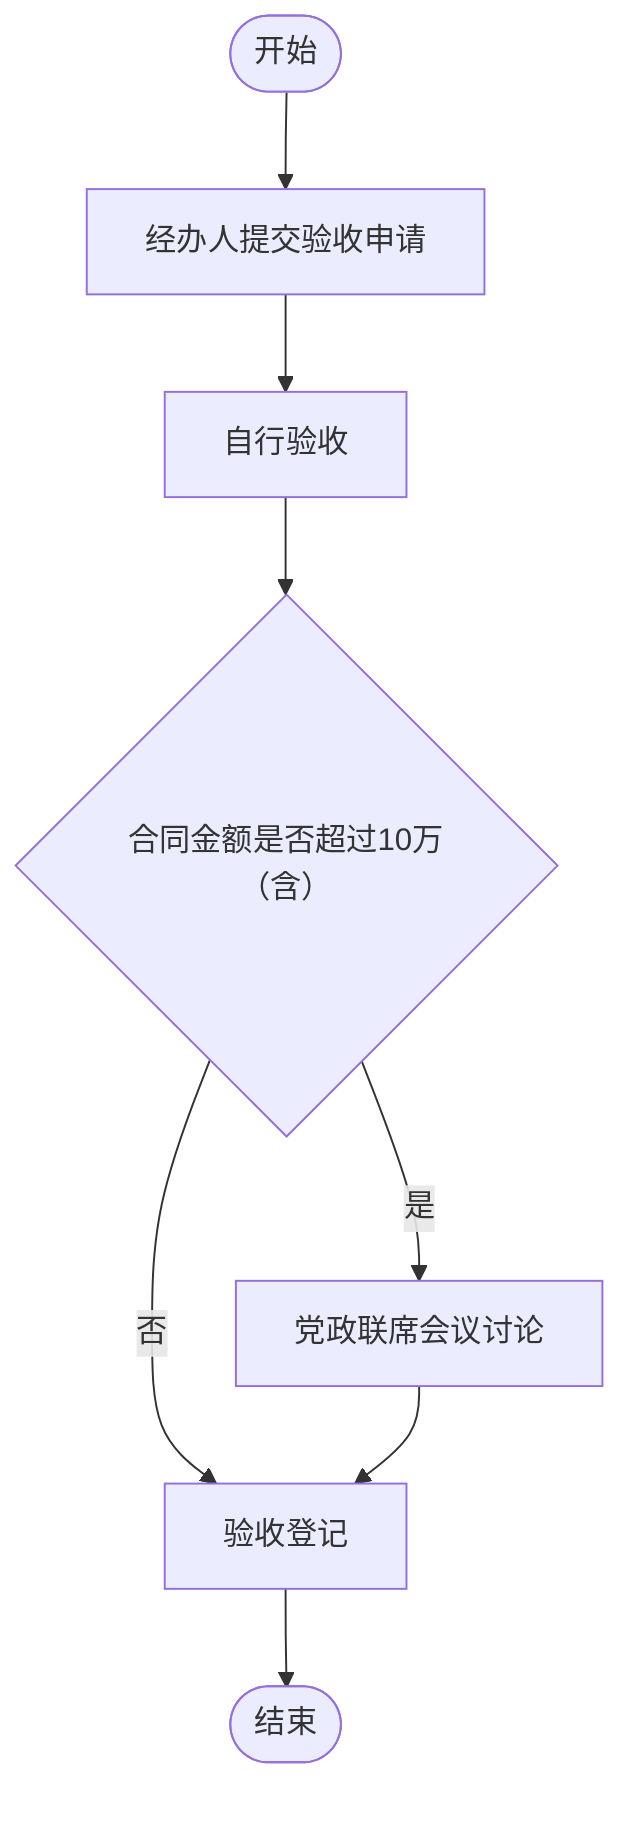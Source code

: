 flowchart TD
    A([开始]) --> B[经办人提交验收申请]
    B --> C[自行验收]
    C --> D{合同金额是否超过10万（含）}
    D -->|是| E[党政联席会议讨论]
    D -->|否| F[验收登记]
    E --> F
    F --> G([结束])